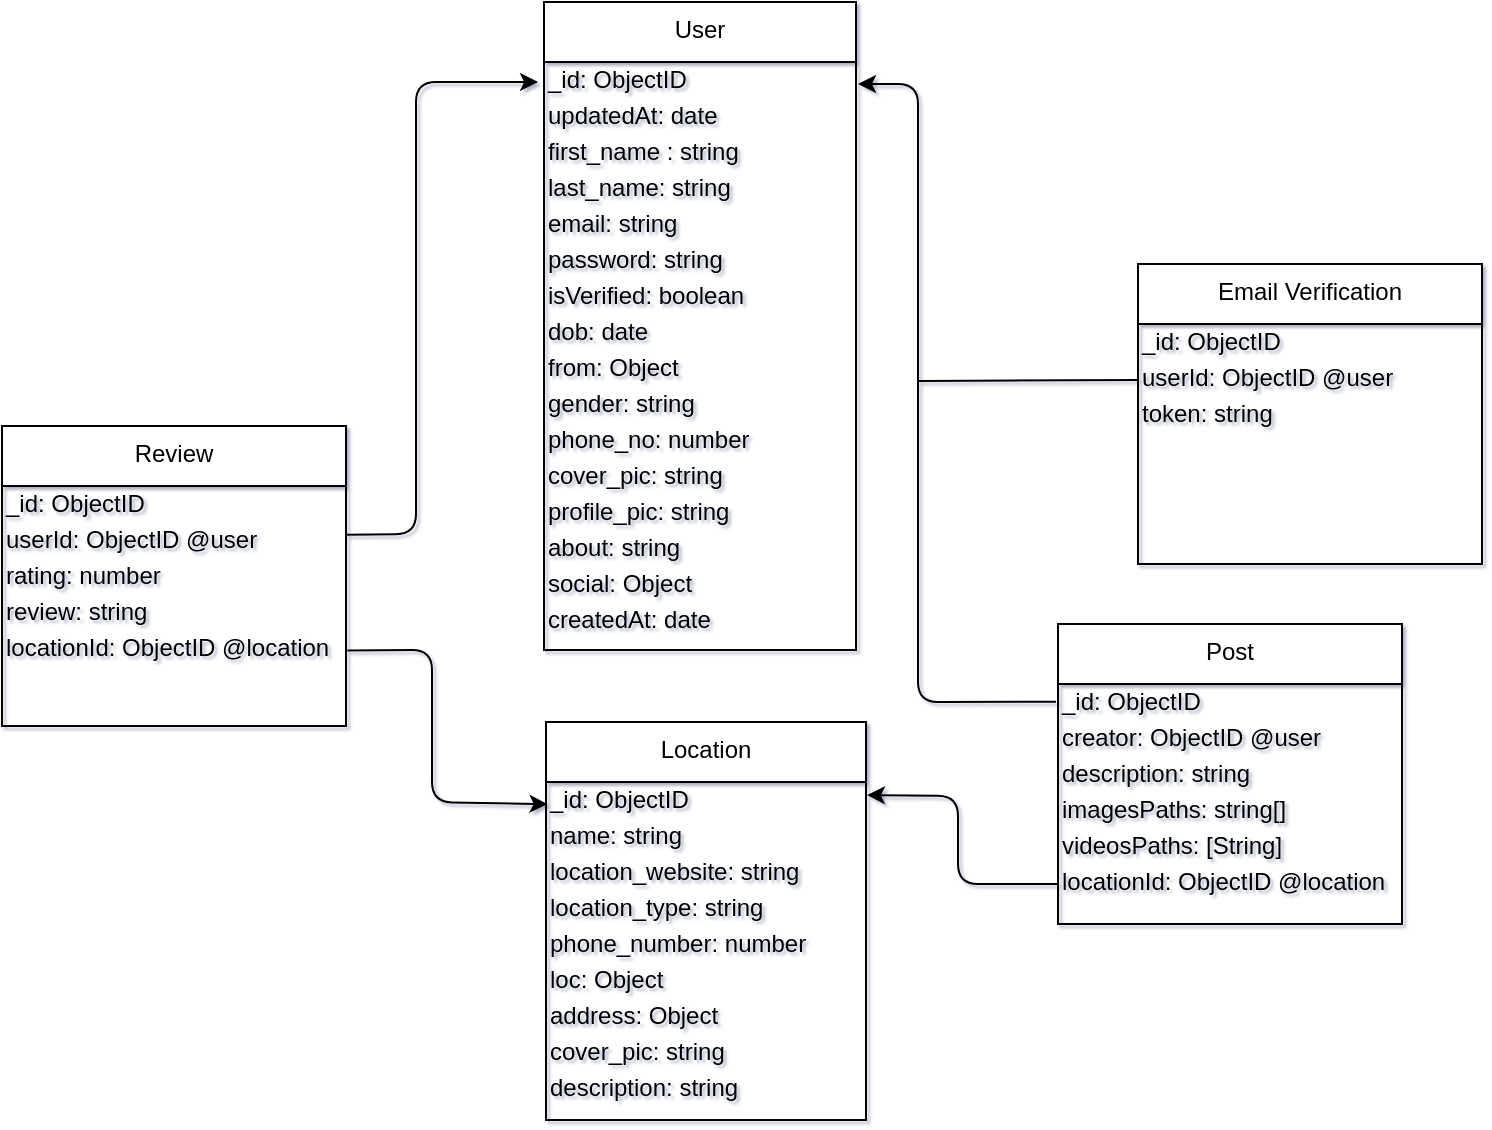 <mxfile version="13.1.1" type="device"><diagram id="m5YL8Ney1Gb9EgkET7OV" name="Page-1"><mxGraphModel dx="1064" dy="564" grid="0" gridSize="10" guides="1" tooltips="1" connect="1" arrows="1" fold="1" page="0" pageScale="1" pageWidth="1169" pageHeight="827" math="0" shadow="1"><root><mxCell id="0"/><mxCell id="1" parent="0"/><mxCell id="SxdcEf2CvKlDt-nAHxlC-18" value="Review" style="swimlane;fontStyle=0;align=center;verticalAlign=top;childLayout=stackLayout;horizontal=1;startSize=30;horizontalStack=0;resizeParent=1;resizeLast=0;collapsible=1;marginBottom=0;rounded=0;shadow=0;strokeWidth=1;" parent="1" vertex="1"><mxGeometry x="152" y="331" width="172" height="150" as="geometry"><mxRectangle x="230" y="140" width="160" height="26" as="alternateBounds"/></mxGeometry></mxCell><mxCell id="xHKa_5c8ebaQkXLr7CM_-42" value="_id: ObjectID" style="text;html=1;align=left;verticalAlign=middle;resizable=0;points=[];autosize=1;" vertex="1" parent="SxdcEf2CvKlDt-nAHxlC-18"><mxGeometry y="30" width="172" height="18" as="geometry"/></mxCell><mxCell id="xHKa_5c8ebaQkXLr7CM_-39" value="userId: ObjectID @user" style="text;html=1;align=left;verticalAlign=middle;resizable=0;points=[];autosize=1;" vertex="1" parent="SxdcEf2CvKlDt-nAHxlC-18"><mxGeometry y="48" width="172" height="18" as="geometry"/></mxCell><mxCell id="xHKa_5c8ebaQkXLr7CM_-38" value="rating: number" style="text;html=1;align=left;verticalAlign=middle;resizable=0;points=[];autosize=1;" vertex="1" parent="SxdcEf2CvKlDt-nAHxlC-18"><mxGeometry y="66" width="172" height="18" as="geometry"/></mxCell><mxCell id="xHKa_5c8ebaQkXLr7CM_-29" value="review: string" style="text;html=1;align=left;verticalAlign=middle;resizable=0;points=[];autosize=1;" vertex="1" parent="SxdcEf2CvKlDt-nAHxlC-18"><mxGeometry y="84" width="172" height="18" as="geometry"/></mxCell><mxCell id="xHKa_5c8ebaQkXLr7CM_-41" value="locationId: ObjectID @location" style="text;html=1;align=left;verticalAlign=middle;resizable=0;points=[];autosize=1;" vertex="1" parent="SxdcEf2CvKlDt-nAHxlC-18"><mxGeometry y="102" width="172" height="18" as="geometry"/></mxCell><mxCell id="SxdcEf2CvKlDt-nAHxlC-1" value="User" style="swimlane;fontStyle=0;align=center;verticalAlign=top;childLayout=stackLayout;horizontal=1;startSize=30;horizontalStack=0;resizeParent=1;resizeLast=0;collapsible=1;marginBottom=0;rounded=0;shadow=0;strokeWidth=1;" parent="1" vertex="1"><mxGeometry x="423" y="119" width="156" height="324" as="geometry"><mxRectangle x="179" y="400" width="160" height="26" as="alternateBounds"/></mxGeometry></mxCell><mxCell id="xHKa_5c8ebaQkXLr7CM_-40" value="_id: ObjectID" style="text;html=1;align=left;verticalAlign=middle;resizable=0;points=[];autosize=1;" vertex="1" parent="SxdcEf2CvKlDt-nAHxlC-1"><mxGeometry y="30" width="156" height="18" as="geometry"/></mxCell><mxCell id="xHKa_5c8ebaQkXLr7CM_-28" value="updatedAt: date" style="text;html=1;align=left;verticalAlign=middle;resizable=0;points=[];autosize=1;" vertex="1" parent="SxdcEf2CvKlDt-nAHxlC-1"><mxGeometry y="48" width="156" height="18" as="geometry"/></mxCell><mxCell id="xHKa_5c8ebaQkXLr7CM_-2" value="first_name : string" style="text;html=1;align=left;verticalAlign=middle;resizable=0;points=[];autosize=1;" vertex="1" parent="SxdcEf2CvKlDt-nAHxlC-1"><mxGeometry y="66" width="156" height="18" as="geometry"/></mxCell><mxCell id="xHKa_5c8ebaQkXLr7CM_-15" value="last_name: string" style="text;html=1;align=left;verticalAlign=middle;resizable=0;points=[];autosize=1;" vertex="1" parent="SxdcEf2CvKlDt-nAHxlC-1"><mxGeometry y="84" width="156" height="18" as="geometry"/></mxCell><mxCell id="xHKa_5c8ebaQkXLr7CM_-16" value="email: string" style="text;html=1;align=left;verticalAlign=middle;resizable=0;points=[];autosize=1;" vertex="1" parent="SxdcEf2CvKlDt-nAHxlC-1"><mxGeometry y="102" width="156" height="18" as="geometry"/></mxCell><mxCell id="xHKa_5c8ebaQkXLr7CM_-17" value="password: string" style="text;html=1;align=left;verticalAlign=middle;resizable=0;points=[];autosize=1;" vertex="1" parent="SxdcEf2CvKlDt-nAHxlC-1"><mxGeometry y="120" width="156" height="18" as="geometry"/></mxCell><mxCell id="xHKa_5c8ebaQkXLr7CM_-18" value="isVerified: boolean" style="text;html=1;align=left;verticalAlign=middle;resizable=0;points=[];autosize=1;" vertex="1" parent="SxdcEf2CvKlDt-nAHxlC-1"><mxGeometry y="138" width="156" height="18" as="geometry"/></mxCell><mxCell id="xHKa_5c8ebaQkXLr7CM_-19" value="dob: date" style="text;html=1;align=left;verticalAlign=middle;resizable=0;points=[];autosize=1;" vertex="1" parent="SxdcEf2CvKlDt-nAHxlC-1"><mxGeometry y="156" width="156" height="18" as="geometry"/></mxCell><mxCell id="xHKa_5c8ebaQkXLr7CM_-20" value="from: Object" style="text;html=1;align=left;verticalAlign=middle;resizable=0;points=[];autosize=1;" vertex="1" parent="SxdcEf2CvKlDt-nAHxlC-1"><mxGeometry y="174" width="156" height="18" as="geometry"/></mxCell><mxCell id="xHKa_5c8ebaQkXLr7CM_-21" value="gender: string" style="text;html=1;align=left;verticalAlign=middle;resizable=0;points=[];autosize=1;" vertex="1" parent="SxdcEf2CvKlDt-nAHxlC-1"><mxGeometry y="192" width="156" height="18" as="geometry"/></mxCell><mxCell id="xHKa_5c8ebaQkXLr7CM_-22" value="phone_no: number" style="text;html=1;align=left;verticalAlign=middle;resizable=0;points=[];autosize=1;" vertex="1" parent="SxdcEf2CvKlDt-nAHxlC-1"><mxGeometry y="210" width="156" height="18" as="geometry"/></mxCell><mxCell id="xHKa_5c8ebaQkXLr7CM_-23" value="cover_pic: string" style="text;html=1;align=left;verticalAlign=middle;resizable=0;points=[];autosize=1;" vertex="1" parent="SxdcEf2CvKlDt-nAHxlC-1"><mxGeometry y="228" width="156" height="18" as="geometry"/></mxCell><mxCell id="xHKa_5c8ebaQkXLr7CM_-24" value="profile_pic: string" style="text;html=1;align=left;verticalAlign=middle;resizable=0;points=[];autosize=1;" vertex="1" parent="SxdcEf2CvKlDt-nAHxlC-1"><mxGeometry y="246" width="156" height="18" as="geometry"/></mxCell><mxCell id="xHKa_5c8ebaQkXLr7CM_-25" value="about: string" style="text;html=1;align=left;verticalAlign=middle;resizable=0;points=[];autosize=1;" vertex="1" parent="SxdcEf2CvKlDt-nAHxlC-1"><mxGeometry y="264" width="156" height="18" as="geometry"/></mxCell><mxCell id="xHKa_5c8ebaQkXLr7CM_-26" value="social: Object" style="text;html=1;align=left;verticalAlign=middle;resizable=0;points=[];autosize=1;" vertex="1" parent="SxdcEf2CvKlDt-nAHxlC-1"><mxGeometry y="282" width="156" height="18" as="geometry"/></mxCell><mxCell id="xHKa_5c8ebaQkXLr7CM_-27" value="createdAt: date" style="text;html=1;align=left;verticalAlign=middle;resizable=0;points=[];autosize=1;" vertex="1" parent="SxdcEf2CvKlDt-nAHxlC-1"><mxGeometry y="300" width="156" height="18" as="geometry"/></mxCell><mxCell id="SxdcEf2CvKlDt-nAHxlC-8" value="Location" style="swimlane;fontStyle=0;align=center;verticalAlign=top;childLayout=stackLayout;horizontal=1;startSize=30;horizontalStack=0;resizeParent=1;resizeLast=0;collapsible=1;marginBottom=0;rounded=0;shadow=0;strokeWidth=1;" parent="1" vertex="1"><mxGeometry x="424" y="479" width="160" height="199" as="geometry"><mxRectangle x="230" y="140" width="160" height="26" as="alternateBounds"/></mxGeometry></mxCell><mxCell id="xHKa_5c8ebaQkXLr7CM_-61" value="_id: ObjectID" style="text;html=1;align=left;verticalAlign=middle;resizable=0;points=[];autosize=1;" vertex="1" parent="SxdcEf2CvKlDt-nAHxlC-8"><mxGeometry y="30" width="160" height="18" as="geometry"/></mxCell><mxCell id="xHKa_5c8ebaQkXLr7CM_-30" value="name: string" style="text;html=1;align=left;verticalAlign=middle;resizable=0;points=[];autosize=1;" vertex="1" parent="SxdcEf2CvKlDt-nAHxlC-8"><mxGeometry y="48" width="160" height="18" as="geometry"/></mxCell><mxCell id="xHKa_5c8ebaQkXLr7CM_-37" value="location_website: string" style="text;html=1;align=left;verticalAlign=middle;resizable=0;points=[];autosize=1;" vertex="1" parent="SxdcEf2CvKlDt-nAHxlC-8"><mxGeometry y="66" width="160" height="18" as="geometry"/></mxCell><mxCell id="xHKa_5c8ebaQkXLr7CM_-36" value="location_type: string" style="text;html=1;align=left;verticalAlign=middle;resizable=0;points=[];autosize=1;" vertex="1" parent="SxdcEf2CvKlDt-nAHxlC-8"><mxGeometry y="84" width="160" height="18" as="geometry"/></mxCell><mxCell id="xHKa_5c8ebaQkXLr7CM_-35" value="phone_number: number" style="text;html=1;align=left;verticalAlign=middle;resizable=0;points=[];autosize=1;" vertex="1" parent="SxdcEf2CvKlDt-nAHxlC-8"><mxGeometry y="102" width="160" height="18" as="geometry"/></mxCell><mxCell id="xHKa_5c8ebaQkXLr7CM_-34" value="loc: Object" style="text;html=1;align=left;verticalAlign=middle;resizable=0;points=[];autosize=1;" vertex="1" parent="SxdcEf2CvKlDt-nAHxlC-8"><mxGeometry y="120" width="160" height="18" as="geometry"/></mxCell><mxCell id="xHKa_5c8ebaQkXLr7CM_-33" value="address: Object" style="text;html=1;align=left;verticalAlign=middle;resizable=0;points=[];autosize=1;" vertex="1" parent="SxdcEf2CvKlDt-nAHxlC-8"><mxGeometry y="138" width="160" height="18" as="geometry"/></mxCell><mxCell id="xHKa_5c8ebaQkXLr7CM_-32" value="cover_pic: string" style="text;html=1;align=left;verticalAlign=middle;resizable=0;points=[];autosize=1;" vertex="1" parent="SxdcEf2CvKlDt-nAHxlC-8"><mxGeometry y="156" width="160" height="18" as="geometry"/></mxCell><mxCell id="xHKa_5c8ebaQkXLr7CM_-31" value="description: string" style="text;html=1;align=left;verticalAlign=middle;resizable=0;points=[];autosize=1;" vertex="1" parent="SxdcEf2CvKlDt-nAHxlC-8"><mxGeometry y="174" width="160" height="18" as="geometry"/></mxCell><mxCell id="CwiqBdToAMnEFleovHpn-3" value="" style="endArrow=classic;html=1;exitX=1.004;exitY=0.57;exitDx=0;exitDy=0;exitPerimeter=0;entryX=0.005;entryY=0.617;entryDx=0;entryDy=0;entryPerimeter=0;" edge="1" parent="1" source="xHKa_5c8ebaQkXLr7CM_-41" target="xHKa_5c8ebaQkXLr7CM_-61"><mxGeometry width="50" height="50" relative="1" as="geometry"><mxPoint x="324" y="388" as="sourcePoint"/><mxPoint x="382" y="538" as="targetPoint"/><Array as="points"><mxPoint x="367" y="443"/><mxPoint x="367" y="519"/></Array></mxGeometry></mxCell><mxCell id="CwiqBdToAMnEFleovHpn-5" value="" style="endArrow=classic;html=1;exitX=0.998;exitY=0.354;exitDx=0;exitDy=0;exitPerimeter=0;entryX=-0.019;entryY=0.556;entryDx=0;entryDy=0;entryPerimeter=0;" edge="1" parent="1" source="xHKa_5c8ebaQkXLr7CM_-39" target="xHKa_5c8ebaQkXLr7CM_-40"><mxGeometry width="50" height="50" relative="1" as="geometry"><mxPoint x="339" y="376" as="sourcePoint"/><mxPoint x="392" y="171" as="targetPoint"/><Array as="points"><mxPoint x="359" y="385"/><mxPoint x="359" y="159"/></Array></mxGeometry></mxCell><mxCell id="SxdcEf2CvKlDt-nAHxlC-25" value="Post" style="swimlane;fontStyle=0;align=center;verticalAlign=top;childLayout=stackLayout;horizontal=1;startSize=30;horizontalStack=0;resizeParent=1;resizeLast=0;collapsible=1;marginBottom=0;rounded=0;shadow=0;strokeWidth=1;" parent="1" vertex="1"><mxGeometry x="680" y="430" width="172" height="150" as="geometry"><mxRectangle x="230" y="140" width="160" height="26" as="alternateBounds"/></mxGeometry></mxCell><mxCell id="xHKa_5c8ebaQkXLr7CM_-64" value="_id: ObjectID" style="text;html=1;align=left;verticalAlign=middle;resizable=0;points=[];autosize=1;" vertex="1" parent="SxdcEf2CvKlDt-nAHxlC-25"><mxGeometry y="30" width="172" height="18" as="geometry"/></mxCell><mxCell id="xHKa_5c8ebaQkXLr7CM_-63" value="creator: ObjectID @user" style="text;html=1;align=left;verticalAlign=middle;resizable=0;points=[];autosize=1;" vertex="1" parent="SxdcEf2CvKlDt-nAHxlC-25"><mxGeometry y="48" width="172" height="18" as="geometry"/></mxCell><mxCell id="xHKa_5c8ebaQkXLr7CM_-65" value="description: string" style="text;html=1;align=left;verticalAlign=middle;resizable=0;points=[];autosize=1;" vertex="1" parent="SxdcEf2CvKlDt-nAHxlC-25"><mxGeometry y="66" width="172" height="18" as="geometry"/></mxCell><mxCell id="xHKa_5c8ebaQkXLr7CM_-66" value="imagesPaths: string[]" style="text;html=1;align=left;verticalAlign=middle;resizable=0;points=[];autosize=1;" vertex="1" parent="SxdcEf2CvKlDt-nAHxlC-25"><mxGeometry y="84" width="172" height="18" as="geometry"/></mxCell><mxCell id="xHKa_5c8ebaQkXLr7CM_-67" value="videosPaths: [String]" style="text;html=1;align=left;verticalAlign=middle;resizable=0;points=[];autosize=1;" vertex="1" parent="SxdcEf2CvKlDt-nAHxlC-25"><mxGeometry y="102" width="172" height="18" as="geometry"/></mxCell><mxCell id="xHKa_5c8ebaQkXLr7CM_-62" value="locationId: ObjectID @location" style="text;html=1;align=left;verticalAlign=middle;resizable=0;points=[];autosize=1;" vertex="1" parent="SxdcEf2CvKlDt-nAHxlC-25"><mxGeometry y="120" width="172" height="18" as="geometry"/></mxCell><mxCell id="CwiqBdToAMnEFleovHpn-16" value="" style="endArrow=classic;html=1;entryX=1.003;entryY=0.363;entryDx=0;entryDy=0;entryPerimeter=0;exitX=0;exitY=0.556;exitDx=0;exitDy=0;exitPerimeter=0;" edge="1" parent="1" source="xHKa_5c8ebaQkXLr7CM_-62" target="xHKa_5c8ebaQkXLr7CM_-61"><mxGeometry width="50" height="50" relative="1" as="geometry"><mxPoint x="660" y="670" as="sourcePoint"/><mxPoint x="710" y="620" as="targetPoint"/><Array as="points"><mxPoint x="630" y="560"/><mxPoint x="630" y="516"/></Array></mxGeometry></mxCell><mxCell id="CwiqBdToAMnEFleovHpn-6" value="Email Verification" style="swimlane;fontStyle=0;align=center;verticalAlign=top;childLayout=stackLayout;horizontal=1;startSize=30;horizontalStack=0;resizeParent=1;resizeLast=0;collapsible=1;marginBottom=0;rounded=0;shadow=0;strokeWidth=1;" vertex="1" parent="1"><mxGeometry x="720" y="250" width="172" height="150" as="geometry"><mxRectangle x="230" y="140" width="160" height="26" as="alternateBounds"/></mxGeometry></mxCell><mxCell id="CwiqBdToAMnEFleovHpn-7" value="_id: ObjectID" style="text;html=1;align=left;verticalAlign=middle;resizable=0;points=[];autosize=1;" vertex="1" parent="CwiqBdToAMnEFleovHpn-6"><mxGeometry y="30" width="172" height="18" as="geometry"/></mxCell><mxCell id="CwiqBdToAMnEFleovHpn-8" value="userId: ObjectID @user" style="text;html=1;align=left;verticalAlign=middle;resizable=0;points=[];autosize=1;" vertex="1" parent="CwiqBdToAMnEFleovHpn-6"><mxGeometry y="48" width="172" height="18" as="geometry"/></mxCell><mxCell id="CwiqBdToAMnEFleovHpn-10" value="token: string" style="text;html=1;align=left;verticalAlign=middle;resizable=0;points=[];autosize=1;" vertex="1" parent="CwiqBdToAMnEFleovHpn-6"><mxGeometry y="66" width="172" height="18" as="geometry"/></mxCell><mxCell id="CwiqBdToAMnEFleovHpn-18" value="" style="endArrow=classic;html=1;exitX=-0.006;exitY=0.492;exitDx=0;exitDy=0;exitPerimeter=0;" edge="1" parent="1" source="xHKa_5c8ebaQkXLr7CM_-64"><mxGeometry width="50" height="50" relative="1" as="geometry"><mxPoint x="670" y="160" as="sourcePoint"/><mxPoint x="580" y="160" as="targetPoint"/><Array as="points"><mxPoint x="610" y="469"/><mxPoint x="610" y="160"/></Array></mxGeometry></mxCell><mxCell id="CwiqBdToAMnEFleovHpn-19" value="" style="endArrow=none;html=1;entryX=0;entryY=0.419;entryDx=0;entryDy=0;entryPerimeter=0;" edge="1" parent="1"><mxGeometry width="50" height="50" relative="1" as="geometry"><mxPoint x="610" y="308.46" as="sourcePoint"/><mxPoint x="720" y="308.002" as="targetPoint"/></mxGeometry></mxCell></root></mxGraphModel></diagram></mxfile>
